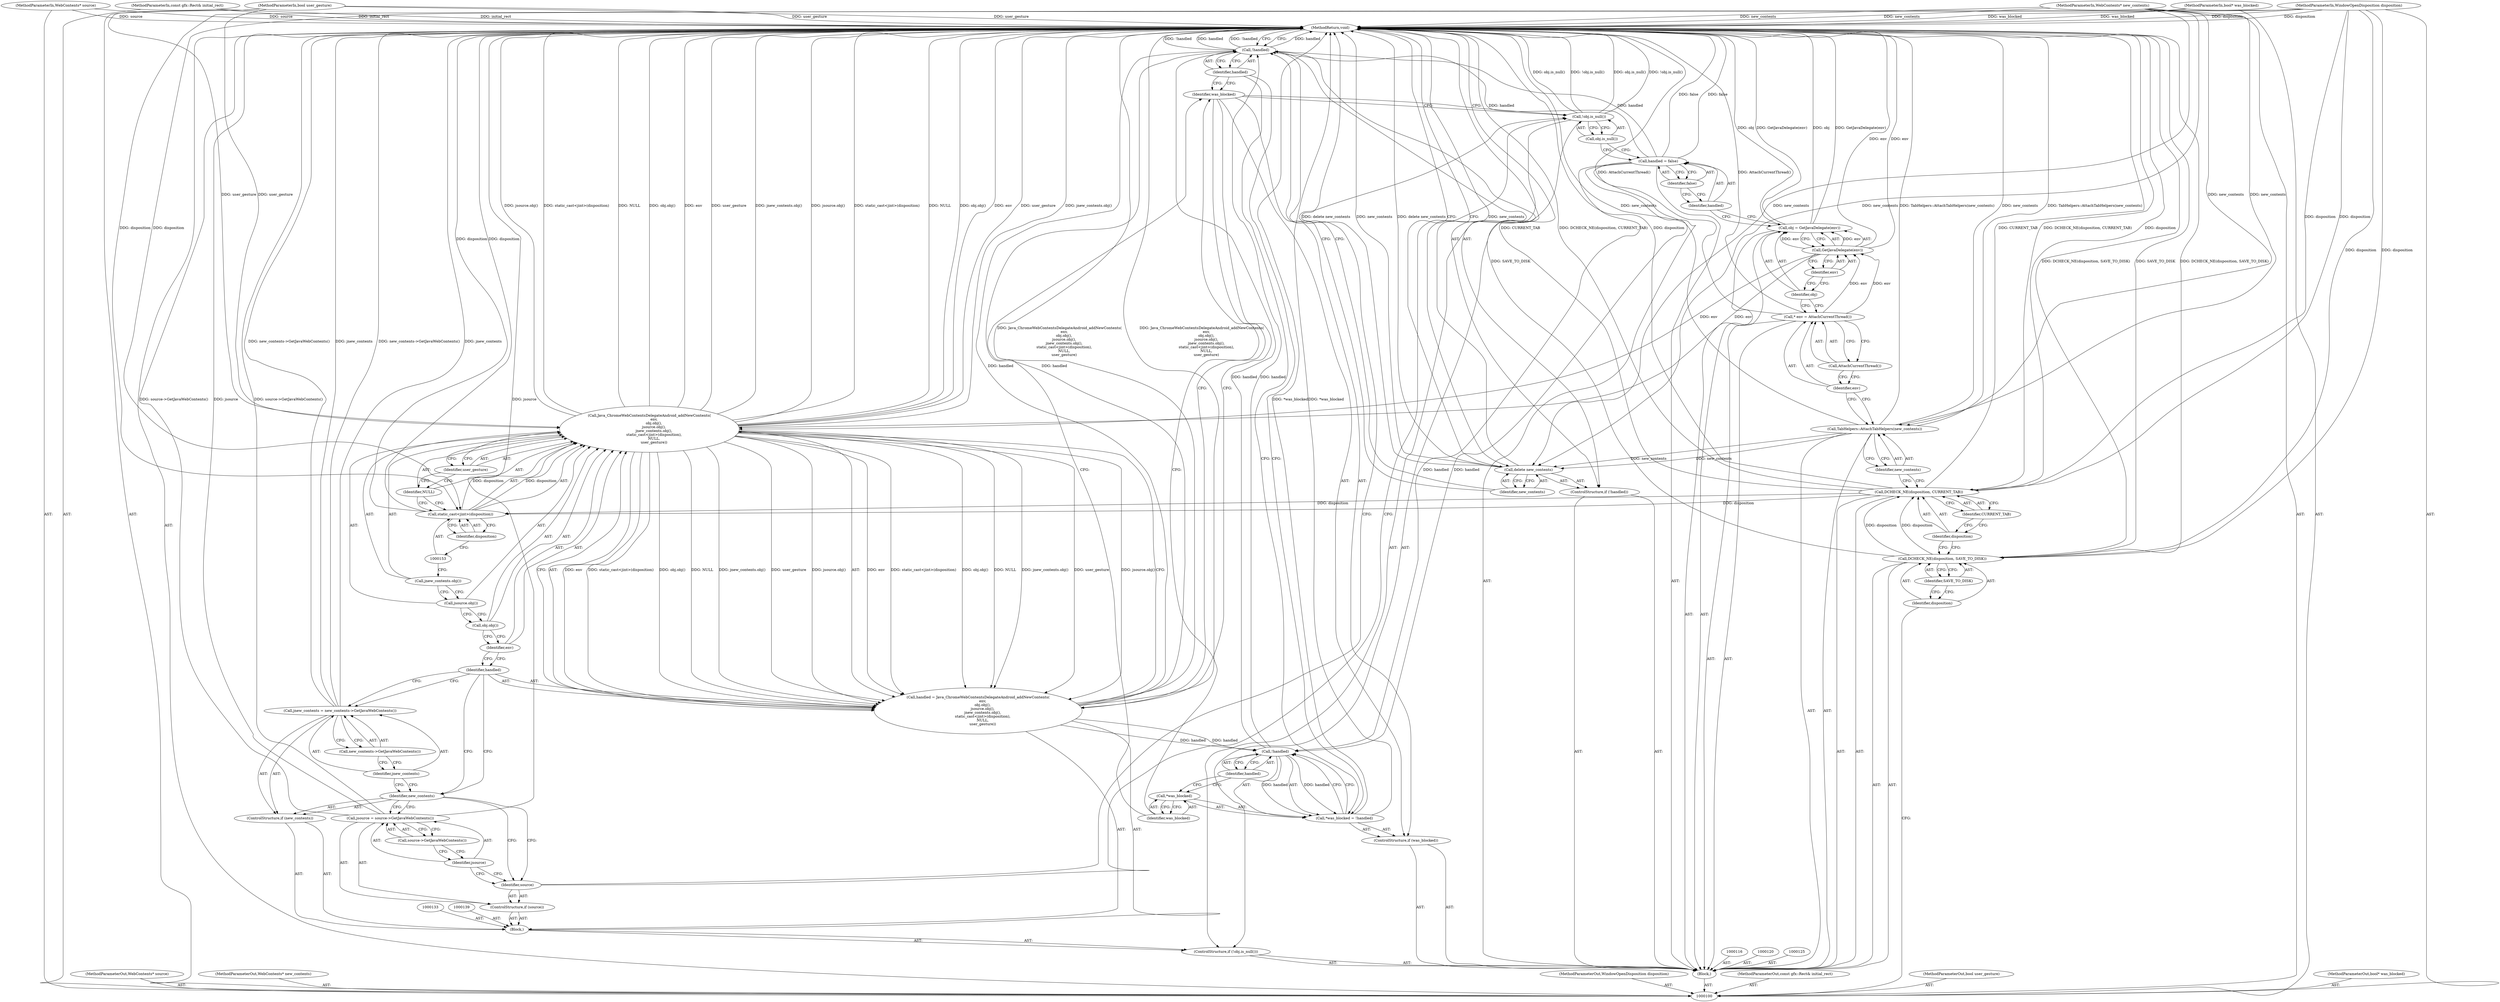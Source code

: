 digraph "0_Chrome_6b96dd532af164a73f2aac757bafff58211aca2c" {
"1000169" [label="(MethodReturn,void)"];
"1000114" [label="(Call,TabHelpers::AttachTabHelpers(new_contents))"];
"1000115" [label="(Identifier,new_contents)"];
"1000118" [label="(Identifier,env)"];
"1000119" [label="(Call,AttachCurrentThread())"];
"1000117" [label="(Call,* env = AttachCurrentThread())"];
"1000121" [label="(Call,obj = GetJavaDelegate(env))"];
"1000122" [label="(Identifier,obj)"];
"1000123" [label="(Call,GetJavaDelegate(env))"];
"1000124" [label="(Identifier,env)"];
"1000128" [label="(Identifier,false)"];
"1000126" [label="(Call,handled = false)"];
"1000127" [label="(Identifier,handled)"];
"1000129" [label="(ControlStructure,if (!obj.is_null()))"];
"1000130" [label="(Call,!obj.is_null())"];
"1000131" [label="(Call,obj.is_null())"];
"1000134" [label="(ControlStructure,if (source))"];
"1000135" [label="(Identifier,source)"];
"1000138" [label="(Call,source->GetJavaWebContents())"];
"1000136" [label="(Call,jsource = source->GetJavaWebContents())"];
"1000137" [label="(Identifier,jsource)"];
"1000101" [label="(MethodParameterIn,WebContents* source)"];
"1000246" [label="(MethodParameterOut,WebContents* source)"];
"1000132" [label="(Block,)"];
"1000140" [label="(ControlStructure,if (new_contents))"];
"1000141" [label="(Identifier,new_contents)"];
"1000144" [label="(Call,new_contents->GetJavaWebContents())"];
"1000142" [label="(Call,jnew_contents = new_contents->GetJavaWebContents())"];
"1000143" [label="(Identifier,jnew_contents)"];
"1000147" [label="(Call,Java_ChromeWebContentsDelegateAndroid_addNewContents(\n        env,\n        obj.obj(),\n        jsource.obj(),\n        jnew_contents.obj(),\n        static_cast<jint>(disposition),\n        NULL,\n        user_gesture))"];
"1000145" [label="(Call,handled = Java_ChromeWebContentsDelegateAndroid_addNewContents(\n        env,\n        obj.obj(),\n        jsource.obj(),\n        jnew_contents.obj(),\n        static_cast<jint>(disposition),\n        NULL,\n        user_gesture))"];
"1000146" [label="(Identifier,handled)"];
"1000148" [label="(Identifier,env)"];
"1000149" [label="(Call,obj.obj())"];
"1000150" [label="(Call,jsource.obj())"];
"1000151" [label="(Call,jnew_contents.obj())"];
"1000154" [label="(Identifier,disposition)"];
"1000152" [label="(Call,static_cast<jint>(disposition))"];
"1000102" [label="(MethodParameterIn,WebContents* new_contents)"];
"1000247" [label="(MethodParameterOut,WebContents* new_contents)"];
"1000155" [label="(Identifier,NULL)"];
"1000156" [label="(Identifier,user_gesture)"];
"1000157" [label="(ControlStructure,if (was_blocked))"];
"1000158" [label="(Identifier,was_blocked)"];
"1000162" [label="(Call,!handled)"];
"1000163" [label="(Identifier,handled)"];
"1000159" [label="(Call,*was_blocked = !handled)"];
"1000160" [label="(Call,*was_blocked)"];
"1000161" [label="(Identifier,was_blocked)"];
"1000164" [label="(ControlStructure,if (!handled))"];
"1000165" [label="(Call,!handled)"];
"1000166" [label="(Identifier,handled)"];
"1000168" [label="(Identifier,new_contents)"];
"1000167" [label="(Call,delete new_contents)"];
"1000103" [label="(MethodParameterIn,WindowOpenDisposition disposition)"];
"1000248" [label="(MethodParameterOut,WindowOpenDisposition disposition)"];
"1000104" [label="(MethodParameterIn,const gfx::Rect& initial_rect)"];
"1000249" [label="(MethodParameterOut,const gfx::Rect& initial_rect)"];
"1000105" [label="(MethodParameterIn,bool user_gesture)"];
"1000250" [label="(MethodParameterOut,bool user_gesture)"];
"1000107" [label="(Block,)"];
"1000106" [label="(MethodParameterIn,bool* was_blocked)"];
"1000251" [label="(MethodParameterOut,bool* was_blocked)"];
"1000109" [label="(Identifier,disposition)"];
"1000108" [label="(Call,DCHECK_NE(disposition, SAVE_TO_DISK))"];
"1000110" [label="(Identifier,SAVE_TO_DISK)"];
"1000112" [label="(Identifier,disposition)"];
"1000111" [label="(Call,DCHECK_NE(disposition, CURRENT_TAB))"];
"1000113" [label="(Identifier,CURRENT_TAB)"];
"1000169" -> "1000100"  [label="AST: "];
"1000169" -> "1000167"  [label="CFG: "];
"1000169" -> "1000165"  [label="CFG: "];
"1000108" -> "1000169"  [label="DDG: DCHECK_NE(disposition, SAVE_TO_DISK)"];
"1000108" -> "1000169"  [label="DDG: SAVE_TO_DISK"];
"1000147" -> "1000169"  [label="DDG: jnew_contents.obj()"];
"1000147" -> "1000169"  [label="DDG: jsource.obj()"];
"1000147" -> "1000169"  [label="DDG: static_cast<jint>(disposition)"];
"1000147" -> "1000169"  [label="DDG: NULL"];
"1000147" -> "1000169"  [label="DDG: obj.obj()"];
"1000147" -> "1000169"  [label="DDG: env"];
"1000147" -> "1000169"  [label="DDG: user_gesture"];
"1000104" -> "1000169"  [label="DDG: initial_rect"];
"1000105" -> "1000169"  [label="DDG: user_gesture"];
"1000121" -> "1000169"  [label="DDG: GetJavaDelegate(env)"];
"1000121" -> "1000169"  [label="DDG: obj"];
"1000152" -> "1000169"  [label="DDG: disposition"];
"1000117" -> "1000169"  [label="DDG: AttachCurrentThread()"];
"1000167" -> "1000169"  [label="DDG: new_contents"];
"1000167" -> "1000169"  [label="DDG: delete new_contents"];
"1000130" -> "1000169"  [label="DDG: !obj.is_null()"];
"1000130" -> "1000169"  [label="DDG: obj.is_null()"];
"1000114" -> "1000169"  [label="DDG: TabHelpers::AttachTabHelpers(new_contents)"];
"1000114" -> "1000169"  [label="DDG: new_contents"];
"1000159" -> "1000169"  [label="DDG: *was_blocked"];
"1000165" -> "1000169"  [label="DDG: handled"];
"1000165" -> "1000169"  [label="DDG: !handled"];
"1000103" -> "1000169"  [label="DDG: disposition"];
"1000142" -> "1000169"  [label="DDG: new_contents->GetJavaWebContents()"];
"1000142" -> "1000169"  [label="DDG: jnew_contents"];
"1000102" -> "1000169"  [label="DDG: new_contents"];
"1000111" -> "1000169"  [label="DDG: disposition"];
"1000111" -> "1000169"  [label="DDG: CURRENT_TAB"];
"1000111" -> "1000169"  [label="DDG: DCHECK_NE(disposition, CURRENT_TAB)"];
"1000101" -> "1000169"  [label="DDG: source"];
"1000136" -> "1000169"  [label="DDG: source->GetJavaWebContents()"];
"1000136" -> "1000169"  [label="DDG: jsource"];
"1000126" -> "1000169"  [label="DDG: false"];
"1000145" -> "1000169"  [label="DDG: Java_ChromeWebContentsDelegateAndroid_addNewContents(\n        env,\n        obj.obj(),\n        jsource.obj(),\n        jnew_contents.obj(),\n        static_cast<jint>(disposition),\n        NULL,\n        user_gesture)"];
"1000106" -> "1000169"  [label="DDG: was_blocked"];
"1000123" -> "1000169"  [label="DDG: env"];
"1000114" -> "1000107"  [label="AST: "];
"1000114" -> "1000115"  [label="CFG: "];
"1000115" -> "1000114"  [label="AST: "];
"1000118" -> "1000114"  [label="CFG: "];
"1000114" -> "1000169"  [label="DDG: TabHelpers::AttachTabHelpers(new_contents)"];
"1000114" -> "1000169"  [label="DDG: new_contents"];
"1000102" -> "1000114"  [label="DDG: new_contents"];
"1000114" -> "1000167"  [label="DDG: new_contents"];
"1000115" -> "1000114"  [label="AST: "];
"1000115" -> "1000111"  [label="CFG: "];
"1000114" -> "1000115"  [label="CFG: "];
"1000118" -> "1000117"  [label="AST: "];
"1000118" -> "1000114"  [label="CFG: "];
"1000119" -> "1000118"  [label="CFG: "];
"1000119" -> "1000117"  [label="AST: "];
"1000119" -> "1000118"  [label="CFG: "];
"1000117" -> "1000119"  [label="CFG: "];
"1000117" -> "1000107"  [label="AST: "];
"1000117" -> "1000119"  [label="CFG: "];
"1000118" -> "1000117"  [label="AST: "];
"1000119" -> "1000117"  [label="AST: "];
"1000122" -> "1000117"  [label="CFG: "];
"1000117" -> "1000169"  [label="DDG: AttachCurrentThread()"];
"1000117" -> "1000123"  [label="DDG: env"];
"1000121" -> "1000107"  [label="AST: "];
"1000121" -> "1000123"  [label="CFG: "];
"1000122" -> "1000121"  [label="AST: "];
"1000123" -> "1000121"  [label="AST: "];
"1000127" -> "1000121"  [label="CFG: "];
"1000121" -> "1000169"  [label="DDG: GetJavaDelegate(env)"];
"1000121" -> "1000169"  [label="DDG: obj"];
"1000123" -> "1000121"  [label="DDG: env"];
"1000122" -> "1000121"  [label="AST: "];
"1000122" -> "1000117"  [label="CFG: "];
"1000124" -> "1000122"  [label="CFG: "];
"1000123" -> "1000121"  [label="AST: "];
"1000123" -> "1000124"  [label="CFG: "];
"1000124" -> "1000123"  [label="AST: "];
"1000121" -> "1000123"  [label="CFG: "];
"1000123" -> "1000169"  [label="DDG: env"];
"1000123" -> "1000121"  [label="DDG: env"];
"1000117" -> "1000123"  [label="DDG: env"];
"1000123" -> "1000147"  [label="DDG: env"];
"1000124" -> "1000123"  [label="AST: "];
"1000124" -> "1000122"  [label="CFG: "];
"1000123" -> "1000124"  [label="CFG: "];
"1000128" -> "1000126"  [label="AST: "];
"1000128" -> "1000127"  [label="CFG: "];
"1000126" -> "1000128"  [label="CFG: "];
"1000126" -> "1000107"  [label="AST: "];
"1000126" -> "1000128"  [label="CFG: "];
"1000127" -> "1000126"  [label="AST: "];
"1000128" -> "1000126"  [label="AST: "];
"1000131" -> "1000126"  [label="CFG: "];
"1000126" -> "1000169"  [label="DDG: false"];
"1000126" -> "1000162"  [label="DDG: handled"];
"1000126" -> "1000165"  [label="DDG: handled"];
"1000127" -> "1000126"  [label="AST: "];
"1000127" -> "1000121"  [label="CFG: "];
"1000128" -> "1000127"  [label="CFG: "];
"1000129" -> "1000107"  [label="AST: "];
"1000130" -> "1000129"  [label="AST: "];
"1000132" -> "1000129"  [label="AST: "];
"1000130" -> "1000129"  [label="AST: "];
"1000130" -> "1000131"  [label="CFG: "];
"1000131" -> "1000130"  [label="AST: "];
"1000135" -> "1000130"  [label="CFG: "];
"1000158" -> "1000130"  [label="CFG: "];
"1000130" -> "1000169"  [label="DDG: !obj.is_null()"];
"1000130" -> "1000169"  [label="DDG: obj.is_null()"];
"1000131" -> "1000130"  [label="AST: "];
"1000131" -> "1000126"  [label="CFG: "];
"1000130" -> "1000131"  [label="CFG: "];
"1000134" -> "1000132"  [label="AST: "];
"1000135" -> "1000134"  [label="AST: "];
"1000136" -> "1000134"  [label="AST: "];
"1000135" -> "1000134"  [label="AST: "];
"1000135" -> "1000130"  [label="CFG: "];
"1000137" -> "1000135"  [label="CFG: "];
"1000141" -> "1000135"  [label="CFG: "];
"1000138" -> "1000136"  [label="AST: "];
"1000138" -> "1000137"  [label="CFG: "];
"1000136" -> "1000138"  [label="CFG: "];
"1000136" -> "1000134"  [label="AST: "];
"1000136" -> "1000138"  [label="CFG: "];
"1000137" -> "1000136"  [label="AST: "];
"1000138" -> "1000136"  [label="AST: "];
"1000141" -> "1000136"  [label="CFG: "];
"1000136" -> "1000169"  [label="DDG: source->GetJavaWebContents()"];
"1000136" -> "1000169"  [label="DDG: jsource"];
"1000137" -> "1000136"  [label="AST: "];
"1000137" -> "1000135"  [label="CFG: "];
"1000138" -> "1000137"  [label="CFG: "];
"1000101" -> "1000100"  [label="AST: "];
"1000101" -> "1000169"  [label="DDG: source"];
"1000246" -> "1000100"  [label="AST: "];
"1000132" -> "1000129"  [label="AST: "];
"1000133" -> "1000132"  [label="AST: "];
"1000134" -> "1000132"  [label="AST: "];
"1000139" -> "1000132"  [label="AST: "];
"1000140" -> "1000132"  [label="AST: "];
"1000145" -> "1000132"  [label="AST: "];
"1000140" -> "1000132"  [label="AST: "];
"1000141" -> "1000140"  [label="AST: "];
"1000142" -> "1000140"  [label="AST: "];
"1000141" -> "1000140"  [label="AST: "];
"1000141" -> "1000136"  [label="CFG: "];
"1000141" -> "1000135"  [label="CFG: "];
"1000143" -> "1000141"  [label="CFG: "];
"1000146" -> "1000141"  [label="CFG: "];
"1000144" -> "1000142"  [label="AST: "];
"1000144" -> "1000143"  [label="CFG: "];
"1000142" -> "1000144"  [label="CFG: "];
"1000142" -> "1000140"  [label="AST: "];
"1000142" -> "1000144"  [label="CFG: "];
"1000143" -> "1000142"  [label="AST: "];
"1000144" -> "1000142"  [label="AST: "];
"1000146" -> "1000142"  [label="CFG: "];
"1000142" -> "1000169"  [label="DDG: new_contents->GetJavaWebContents()"];
"1000142" -> "1000169"  [label="DDG: jnew_contents"];
"1000143" -> "1000142"  [label="AST: "];
"1000143" -> "1000141"  [label="CFG: "];
"1000144" -> "1000143"  [label="CFG: "];
"1000147" -> "1000145"  [label="AST: "];
"1000147" -> "1000156"  [label="CFG: "];
"1000148" -> "1000147"  [label="AST: "];
"1000149" -> "1000147"  [label="AST: "];
"1000150" -> "1000147"  [label="AST: "];
"1000151" -> "1000147"  [label="AST: "];
"1000152" -> "1000147"  [label="AST: "];
"1000155" -> "1000147"  [label="AST: "];
"1000156" -> "1000147"  [label="AST: "];
"1000145" -> "1000147"  [label="CFG: "];
"1000147" -> "1000169"  [label="DDG: jnew_contents.obj()"];
"1000147" -> "1000169"  [label="DDG: jsource.obj()"];
"1000147" -> "1000169"  [label="DDG: static_cast<jint>(disposition)"];
"1000147" -> "1000169"  [label="DDG: NULL"];
"1000147" -> "1000169"  [label="DDG: obj.obj()"];
"1000147" -> "1000169"  [label="DDG: env"];
"1000147" -> "1000169"  [label="DDG: user_gesture"];
"1000147" -> "1000145"  [label="DDG: env"];
"1000147" -> "1000145"  [label="DDG: static_cast<jint>(disposition)"];
"1000147" -> "1000145"  [label="DDG: obj.obj()"];
"1000147" -> "1000145"  [label="DDG: NULL"];
"1000147" -> "1000145"  [label="DDG: jnew_contents.obj()"];
"1000147" -> "1000145"  [label="DDG: user_gesture"];
"1000147" -> "1000145"  [label="DDG: jsource.obj()"];
"1000123" -> "1000147"  [label="DDG: env"];
"1000152" -> "1000147"  [label="DDG: disposition"];
"1000105" -> "1000147"  [label="DDG: user_gesture"];
"1000145" -> "1000132"  [label="AST: "];
"1000145" -> "1000147"  [label="CFG: "];
"1000146" -> "1000145"  [label="AST: "];
"1000147" -> "1000145"  [label="AST: "];
"1000158" -> "1000145"  [label="CFG: "];
"1000145" -> "1000169"  [label="DDG: Java_ChromeWebContentsDelegateAndroid_addNewContents(\n        env,\n        obj.obj(),\n        jsource.obj(),\n        jnew_contents.obj(),\n        static_cast<jint>(disposition),\n        NULL,\n        user_gesture)"];
"1000147" -> "1000145"  [label="DDG: env"];
"1000147" -> "1000145"  [label="DDG: static_cast<jint>(disposition)"];
"1000147" -> "1000145"  [label="DDG: obj.obj()"];
"1000147" -> "1000145"  [label="DDG: NULL"];
"1000147" -> "1000145"  [label="DDG: jnew_contents.obj()"];
"1000147" -> "1000145"  [label="DDG: user_gesture"];
"1000147" -> "1000145"  [label="DDG: jsource.obj()"];
"1000145" -> "1000162"  [label="DDG: handled"];
"1000145" -> "1000165"  [label="DDG: handled"];
"1000146" -> "1000145"  [label="AST: "];
"1000146" -> "1000142"  [label="CFG: "];
"1000146" -> "1000141"  [label="CFG: "];
"1000148" -> "1000146"  [label="CFG: "];
"1000148" -> "1000147"  [label="AST: "];
"1000148" -> "1000146"  [label="CFG: "];
"1000149" -> "1000148"  [label="CFG: "];
"1000149" -> "1000147"  [label="AST: "];
"1000149" -> "1000148"  [label="CFG: "];
"1000150" -> "1000149"  [label="CFG: "];
"1000150" -> "1000147"  [label="AST: "];
"1000150" -> "1000149"  [label="CFG: "];
"1000151" -> "1000150"  [label="CFG: "];
"1000151" -> "1000147"  [label="AST: "];
"1000151" -> "1000150"  [label="CFG: "];
"1000153" -> "1000151"  [label="CFG: "];
"1000154" -> "1000152"  [label="AST: "];
"1000154" -> "1000153"  [label="CFG: "];
"1000152" -> "1000154"  [label="CFG: "];
"1000152" -> "1000147"  [label="AST: "];
"1000152" -> "1000154"  [label="CFG: "];
"1000153" -> "1000152"  [label="AST: "];
"1000154" -> "1000152"  [label="AST: "];
"1000155" -> "1000152"  [label="CFG: "];
"1000152" -> "1000169"  [label="DDG: disposition"];
"1000152" -> "1000147"  [label="DDG: disposition"];
"1000111" -> "1000152"  [label="DDG: disposition"];
"1000103" -> "1000152"  [label="DDG: disposition"];
"1000102" -> "1000100"  [label="AST: "];
"1000102" -> "1000169"  [label="DDG: new_contents"];
"1000102" -> "1000114"  [label="DDG: new_contents"];
"1000102" -> "1000167"  [label="DDG: new_contents"];
"1000247" -> "1000100"  [label="AST: "];
"1000155" -> "1000147"  [label="AST: "];
"1000155" -> "1000152"  [label="CFG: "];
"1000156" -> "1000155"  [label="CFG: "];
"1000156" -> "1000147"  [label="AST: "];
"1000156" -> "1000155"  [label="CFG: "];
"1000147" -> "1000156"  [label="CFG: "];
"1000157" -> "1000107"  [label="AST: "];
"1000158" -> "1000157"  [label="AST: "];
"1000159" -> "1000157"  [label="AST: "];
"1000158" -> "1000157"  [label="AST: "];
"1000158" -> "1000145"  [label="CFG: "];
"1000158" -> "1000130"  [label="CFG: "];
"1000161" -> "1000158"  [label="CFG: "];
"1000166" -> "1000158"  [label="CFG: "];
"1000162" -> "1000159"  [label="AST: "];
"1000162" -> "1000163"  [label="CFG: "];
"1000163" -> "1000162"  [label="AST: "];
"1000159" -> "1000162"  [label="CFG: "];
"1000162" -> "1000159"  [label="DDG: handled"];
"1000126" -> "1000162"  [label="DDG: handled"];
"1000145" -> "1000162"  [label="DDG: handled"];
"1000162" -> "1000165"  [label="DDG: handled"];
"1000163" -> "1000162"  [label="AST: "];
"1000163" -> "1000160"  [label="CFG: "];
"1000162" -> "1000163"  [label="CFG: "];
"1000159" -> "1000157"  [label="AST: "];
"1000159" -> "1000162"  [label="CFG: "];
"1000160" -> "1000159"  [label="AST: "];
"1000162" -> "1000159"  [label="AST: "];
"1000166" -> "1000159"  [label="CFG: "];
"1000159" -> "1000169"  [label="DDG: *was_blocked"];
"1000162" -> "1000159"  [label="DDG: handled"];
"1000160" -> "1000159"  [label="AST: "];
"1000160" -> "1000161"  [label="CFG: "];
"1000161" -> "1000160"  [label="AST: "];
"1000163" -> "1000160"  [label="CFG: "];
"1000161" -> "1000160"  [label="AST: "];
"1000161" -> "1000158"  [label="CFG: "];
"1000160" -> "1000161"  [label="CFG: "];
"1000164" -> "1000107"  [label="AST: "];
"1000165" -> "1000164"  [label="AST: "];
"1000167" -> "1000164"  [label="AST: "];
"1000165" -> "1000164"  [label="AST: "];
"1000165" -> "1000166"  [label="CFG: "];
"1000166" -> "1000165"  [label="AST: "];
"1000168" -> "1000165"  [label="CFG: "];
"1000169" -> "1000165"  [label="CFG: "];
"1000165" -> "1000169"  [label="DDG: handled"];
"1000165" -> "1000169"  [label="DDG: !handled"];
"1000126" -> "1000165"  [label="DDG: handled"];
"1000162" -> "1000165"  [label="DDG: handled"];
"1000145" -> "1000165"  [label="DDG: handled"];
"1000166" -> "1000165"  [label="AST: "];
"1000166" -> "1000159"  [label="CFG: "];
"1000166" -> "1000158"  [label="CFG: "];
"1000165" -> "1000166"  [label="CFG: "];
"1000168" -> "1000167"  [label="AST: "];
"1000168" -> "1000165"  [label="CFG: "];
"1000167" -> "1000168"  [label="CFG: "];
"1000167" -> "1000164"  [label="AST: "];
"1000167" -> "1000168"  [label="CFG: "];
"1000168" -> "1000167"  [label="AST: "];
"1000169" -> "1000167"  [label="CFG: "];
"1000167" -> "1000169"  [label="DDG: new_contents"];
"1000167" -> "1000169"  [label="DDG: delete new_contents"];
"1000114" -> "1000167"  [label="DDG: new_contents"];
"1000102" -> "1000167"  [label="DDG: new_contents"];
"1000103" -> "1000100"  [label="AST: "];
"1000103" -> "1000169"  [label="DDG: disposition"];
"1000103" -> "1000108"  [label="DDG: disposition"];
"1000103" -> "1000111"  [label="DDG: disposition"];
"1000103" -> "1000152"  [label="DDG: disposition"];
"1000248" -> "1000100"  [label="AST: "];
"1000104" -> "1000100"  [label="AST: "];
"1000104" -> "1000169"  [label="DDG: initial_rect"];
"1000249" -> "1000100"  [label="AST: "];
"1000105" -> "1000100"  [label="AST: "];
"1000105" -> "1000169"  [label="DDG: user_gesture"];
"1000105" -> "1000147"  [label="DDG: user_gesture"];
"1000250" -> "1000100"  [label="AST: "];
"1000107" -> "1000100"  [label="AST: "];
"1000108" -> "1000107"  [label="AST: "];
"1000111" -> "1000107"  [label="AST: "];
"1000114" -> "1000107"  [label="AST: "];
"1000116" -> "1000107"  [label="AST: "];
"1000117" -> "1000107"  [label="AST: "];
"1000120" -> "1000107"  [label="AST: "];
"1000121" -> "1000107"  [label="AST: "];
"1000125" -> "1000107"  [label="AST: "];
"1000126" -> "1000107"  [label="AST: "];
"1000129" -> "1000107"  [label="AST: "];
"1000157" -> "1000107"  [label="AST: "];
"1000164" -> "1000107"  [label="AST: "];
"1000106" -> "1000100"  [label="AST: "];
"1000106" -> "1000169"  [label="DDG: was_blocked"];
"1000251" -> "1000100"  [label="AST: "];
"1000109" -> "1000108"  [label="AST: "];
"1000109" -> "1000100"  [label="CFG: "];
"1000110" -> "1000109"  [label="CFG: "];
"1000108" -> "1000107"  [label="AST: "];
"1000108" -> "1000110"  [label="CFG: "];
"1000109" -> "1000108"  [label="AST: "];
"1000110" -> "1000108"  [label="AST: "];
"1000112" -> "1000108"  [label="CFG: "];
"1000108" -> "1000169"  [label="DDG: DCHECK_NE(disposition, SAVE_TO_DISK)"];
"1000108" -> "1000169"  [label="DDG: SAVE_TO_DISK"];
"1000103" -> "1000108"  [label="DDG: disposition"];
"1000108" -> "1000111"  [label="DDG: disposition"];
"1000110" -> "1000108"  [label="AST: "];
"1000110" -> "1000109"  [label="CFG: "];
"1000108" -> "1000110"  [label="CFG: "];
"1000112" -> "1000111"  [label="AST: "];
"1000112" -> "1000108"  [label="CFG: "];
"1000113" -> "1000112"  [label="CFG: "];
"1000111" -> "1000107"  [label="AST: "];
"1000111" -> "1000113"  [label="CFG: "];
"1000112" -> "1000111"  [label="AST: "];
"1000113" -> "1000111"  [label="AST: "];
"1000115" -> "1000111"  [label="CFG: "];
"1000111" -> "1000169"  [label="DDG: disposition"];
"1000111" -> "1000169"  [label="DDG: CURRENT_TAB"];
"1000111" -> "1000169"  [label="DDG: DCHECK_NE(disposition, CURRENT_TAB)"];
"1000108" -> "1000111"  [label="DDG: disposition"];
"1000103" -> "1000111"  [label="DDG: disposition"];
"1000111" -> "1000152"  [label="DDG: disposition"];
"1000113" -> "1000111"  [label="AST: "];
"1000113" -> "1000112"  [label="CFG: "];
"1000111" -> "1000113"  [label="CFG: "];
}
